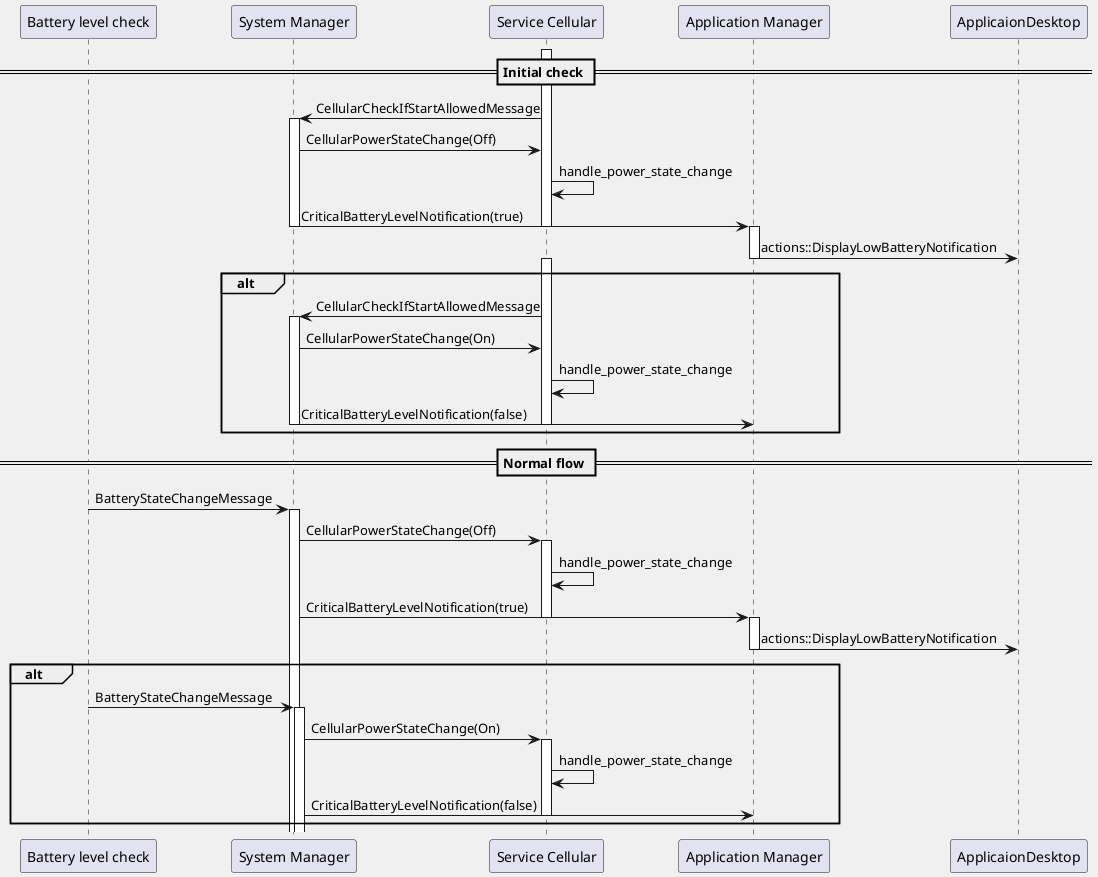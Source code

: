 @startuml
skinparam BackgroundColor F0F0F0

participant "Battery level check" as batt
participant "System Manager" as sysmgr
participant "Service Cellular" as cell
participant "Application Manager" as appmgr
participant "ApplicaionDesktop" as appdsktp

== Initial check ==

    activate cell
    cell -> sysmgr : CellularCheckIfStartAllowedMessage
    activate sysmgr
    sysmgr -> cell : CellularPowerStateChange(Off)
    cell -> cell : handle_power_state_change
    sysmgr -> appmgr : CriticalBatteryLevelNotification(true)
    deactivate cell
    deactivate sysmgr
    activate appmgr
    appmgr -> appdsktp : actions::DisplayLowBatteryNotification
    deactivate appmgr
alt
    activate cell
    cell -> sysmgr : CellularCheckIfStartAllowedMessage
    activate sysmgr
    sysmgr -> cell : CellularPowerStateChange(On)
    cell -> cell : handle_power_state_change
    sysmgr -> appmgr : CriticalBatteryLevelNotification(false)
    deactivate cell
    deactivate sysmgr
end

== Normal flow ==
    batt -> sysmgr : BatteryStateChangeMessage
    activate sysmgr
    sysmgr -> cell : CellularPowerStateChange(Off)
    activate cell
    cell -> cell : handle_power_state_change
    sysmgr -> appmgr : CriticalBatteryLevelNotification(true)
    deactivate cell
    activate appmgr
    appmgr -> appdsktp : actions::DisplayLowBatteryNotification
    deactivate appmgr
alt
    batt -> sysmgr : BatteryStateChangeMessage
    activate sysmgr
    sysmgr -> cell : CellularPowerStateChange(On)
    activate cell
    cell -> cell : handle_power_state_change
    sysmgr -> appmgr : CriticalBatteryLevelNotification(false)
    deactivate cell
end

@enduml
